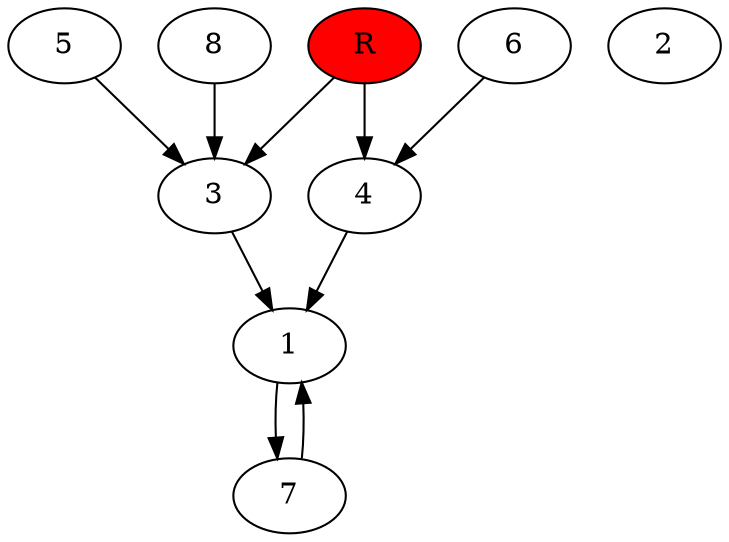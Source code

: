 digraph prb24378 {
	1
	2
	3
	4
	5
	6
	7
	8
	R [fillcolor="#ff0000" style=filled]
	1 -> 7
	3 -> 1
	4 -> 1
	5 -> 3
	6 -> 4
	7 -> 1
	8 -> 3
	R -> 3
	R -> 4
}
